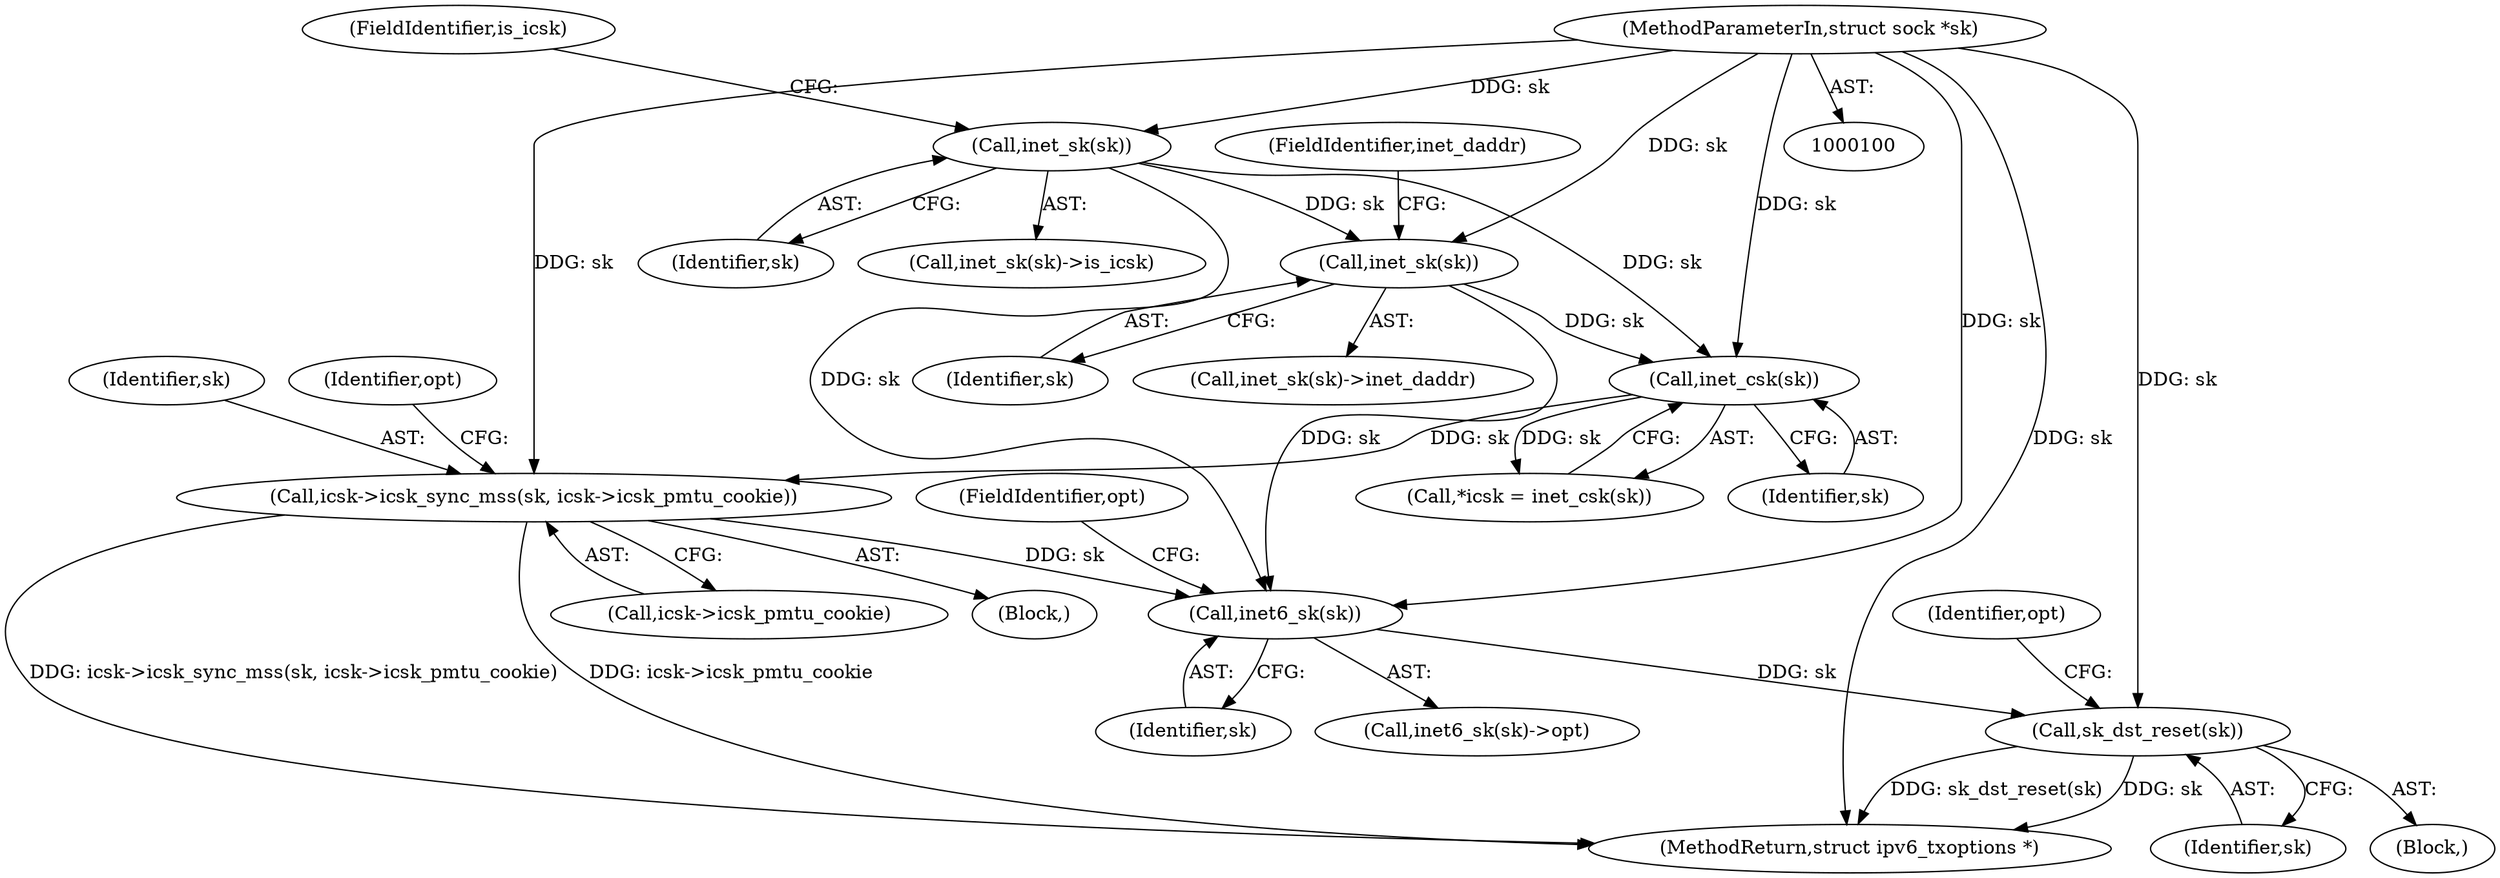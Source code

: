 digraph "1_linux_45f6fad84cc305103b28d73482b344d7f5b76f39_12@pointer" {
"1000147" [label="(Call,icsk->icsk_sync_mss(sk, icsk->icsk_pmtu_cookie))"];
"1000134" [label="(Call,inet_csk(sk))"];
"1000106" [label="(Call,inet_sk(sk))"];
"1000101" [label="(MethodParameterIn,struct sock *sk)"];
"1000126" [label="(Call,inet_sk(sk))"];
"1000157" [label="(Call,inet6_sk(sk))"];
"1000161" [label="(Call,sk_dst_reset(sk))"];
"1000157" [label="(Call,inet6_sk(sk))"];
"1000101" [label="(MethodParameterIn,struct sock *sk)"];
"1000162" [label="(Identifier,sk)"];
"1000105" [label="(Call,inet_sk(sk)->is_icsk)"];
"1000153" [label="(Identifier,opt)"];
"1000156" [label="(Call,inet6_sk(sk)->opt)"];
"1000108" [label="(FieldIdentifier,is_icsk)"];
"1000103" [label="(Block,)"];
"1000161" [label="(Call,sk_dst_reset(sk))"];
"1000135" [label="(Identifier,sk)"];
"1000164" [label="(Identifier,opt)"];
"1000147" [label="(Call,icsk->icsk_sync_mss(sk, icsk->icsk_pmtu_cookie))"];
"1000106" [label="(Call,inet_sk(sk))"];
"1000165" [label="(MethodReturn,struct ipv6_txoptions *)"];
"1000107" [label="(Identifier,sk)"];
"1000134" [label="(Call,inet_csk(sk))"];
"1000149" [label="(Call,icsk->icsk_pmtu_cookie)"];
"1000128" [label="(FieldIdentifier,inet_daddr)"];
"1000126" [label="(Call,inet_sk(sk))"];
"1000125" [label="(Call,inet_sk(sk)->inet_daddr)"];
"1000132" [label="(Call,*icsk = inet_csk(sk))"];
"1000158" [label="(Identifier,sk)"];
"1000127" [label="(Identifier,sk)"];
"1000148" [label="(Identifier,sk)"];
"1000130" [label="(Block,)"];
"1000159" [label="(FieldIdentifier,opt)"];
"1000147" -> "1000130"  [label="AST: "];
"1000147" -> "1000149"  [label="CFG: "];
"1000148" -> "1000147"  [label="AST: "];
"1000149" -> "1000147"  [label="AST: "];
"1000153" -> "1000147"  [label="CFG: "];
"1000147" -> "1000165"  [label="DDG: icsk->icsk_pmtu_cookie"];
"1000147" -> "1000165"  [label="DDG: icsk->icsk_sync_mss(sk, icsk->icsk_pmtu_cookie)"];
"1000134" -> "1000147"  [label="DDG: sk"];
"1000101" -> "1000147"  [label="DDG: sk"];
"1000147" -> "1000157"  [label="DDG: sk"];
"1000134" -> "1000132"  [label="AST: "];
"1000134" -> "1000135"  [label="CFG: "];
"1000135" -> "1000134"  [label="AST: "];
"1000132" -> "1000134"  [label="CFG: "];
"1000134" -> "1000132"  [label="DDG: sk"];
"1000106" -> "1000134"  [label="DDG: sk"];
"1000126" -> "1000134"  [label="DDG: sk"];
"1000101" -> "1000134"  [label="DDG: sk"];
"1000106" -> "1000105"  [label="AST: "];
"1000106" -> "1000107"  [label="CFG: "];
"1000107" -> "1000106"  [label="AST: "];
"1000108" -> "1000106"  [label="CFG: "];
"1000101" -> "1000106"  [label="DDG: sk"];
"1000106" -> "1000126"  [label="DDG: sk"];
"1000106" -> "1000157"  [label="DDG: sk"];
"1000101" -> "1000100"  [label="AST: "];
"1000101" -> "1000165"  [label="DDG: sk"];
"1000101" -> "1000126"  [label="DDG: sk"];
"1000101" -> "1000157"  [label="DDG: sk"];
"1000101" -> "1000161"  [label="DDG: sk"];
"1000126" -> "1000125"  [label="AST: "];
"1000126" -> "1000127"  [label="CFG: "];
"1000127" -> "1000126"  [label="AST: "];
"1000128" -> "1000126"  [label="CFG: "];
"1000126" -> "1000157"  [label="DDG: sk"];
"1000157" -> "1000156"  [label="AST: "];
"1000157" -> "1000158"  [label="CFG: "];
"1000158" -> "1000157"  [label="AST: "];
"1000159" -> "1000157"  [label="CFG: "];
"1000157" -> "1000161"  [label="DDG: sk"];
"1000161" -> "1000103"  [label="AST: "];
"1000161" -> "1000162"  [label="CFG: "];
"1000162" -> "1000161"  [label="AST: "];
"1000164" -> "1000161"  [label="CFG: "];
"1000161" -> "1000165"  [label="DDG: sk"];
"1000161" -> "1000165"  [label="DDG: sk_dst_reset(sk)"];
}
